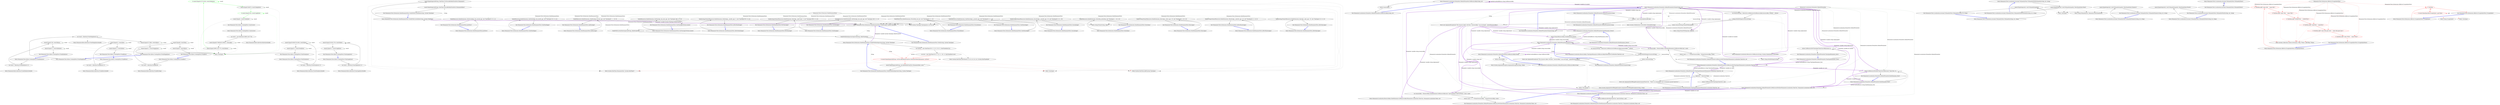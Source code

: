 digraph  {
m1_34 [cluster="Humanizer.Bytes.ByteSize.FromMegabytes(double)", file="DateHumanizeExtensions.cs", label="Entry Humanizer.Bytes.ByteSize.FromMegabytes(double)", span="108-108"];
m1_23 [cluster="Humanizer.Tests.Bytes.CreatingTests.FromKilobytes()", file="DateHumanizeExtensions.cs", label="Entry Humanizer.Tests.Bytes.CreatingTests.FromKilobytes()", span="39-39"];
m1_25 [cluster="Humanizer.Tests.Bytes.CreatingTests.FromKilobytes()", file="DateHumanizeExtensions.cs", label="Assert.Equal(1536, result.Bytes)", span="43-43"];
m1_26 [cluster="Humanizer.Tests.Bytes.CreatingTests.FromKilobytes()", file="DateHumanizeExtensions.cs", label="Assert.Equal(1.5, result.Kilobytes)", span="44-44"];
m1_24 [cluster="Humanizer.Tests.Bytes.CreatingTests.FromKilobytes()", file="DateHumanizeExtensions.cs", label="var result = ByteSize.FromKilobytes(1.5)", span="41-41"];
m1_27 [cluster="Humanizer.Tests.Bytes.CreatingTests.FromKilobytes()", file="DateHumanizeExtensions.cs", label="Exit Humanizer.Tests.Bytes.CreatingTests.FromKilobytes()", span="39-39"];
m1_22 [cluster="Humanizer.Bytes.ByteSize.FromBytes(double)", file="DateHumanizeExtensions.cs", label="Entry Humanizer.Bytes.ByteSize.FromBytes(double)", span="98-98"];
m1_46 [cluster="Humanizer.Bytes.ByteSize.FromTerabytes(double)", file="DateHumanizeExtensions.cs", label="Entry Humanizer.Bytes.ByteSize.FromTerabytes(double)", span="118-118"];
m1_16 [cluster="Humanizer.Bytes.ByteSize.FromBits(long)", file="DateHumanizeExtensions.cs", label="Entry Humanizer.Bytes.ByteSize.FromBits(long)", span="93-93"];
m1_40 [cluster="Humanizer.Bytes.ByteSize.FromGigabytes(double)", file="DateHumanizeExtensions.cs", label="Entry Humanizer.Bytes.ByteSize.FromGigabytes(double)", span="113-113"];
m1_17 [cluster="Humanizer.Tests.Bytes.CreatingTests.FromBytes()", file="DateHumanizeExtensions.cs", label="Entry Humanizer.Tests.Bytes.CreatingTests.FromBytes()", span="30-30"];
m1_19 [cluster="Humanizer.Tests.Bytes.CreatingTests.FromBytes()", file="DateHumanizeExtensions.cs", label="Assert.Equal(12, result.Bits)", span="34-34"];
m1_20 [cluster="Humanizer.Tests.Bytes.CreatingTests.FromBytes()", file="DateHumanizeExtensions.cs", label="Assert.Equal(1.5, result.Bytes)", span="35-35"];
m1_18 [cluster="Humanizer.Tests.Bytes.CreatingTests.FromBytes()", file="DateHumanizeExtensions.cs", label="var result = ByteSize.FromBytes(1.5)", span="32-32"];
m1_21 [cluster="Humanizer.Tests.Bytes.CreatingTests.FromBytes()", file="DateHumanizeExtensions.cs", label="Exit Humanizer.Tests.Bytes.CreatingTests.FromBytes()", span="30-30"];
m1_10 [cluster="Unk.Equal", file="DateHumanizeExtensions.cs", label="Entry Unk.Equal", span=""];
m1_11 [cluster="Humanizer.Tests.Bytes.CreatingTests.FromBits()", file="DateHumanizeExtensions.cs", label="Entry Humanizer.Tests.Bytes.CreatingTests.FromBits()", span="21-21"];
m1_13 [cluster="Humanizer.Tests.Bytes.CreatingTests.FromBits()", file="DateHumanizeExtensions.cs", label="Assert.Equal(8, result.Bits)", span="25-25"];
m1_14 [cluster="Humanizer.Tests.Bytes.CreatingTests.FromBits()", file="DateHumanizeExtensions.cs", label="Assert.Equal(1, result.Bytes)", span="26-26"];
m1_12 [cluster="Humanizer.Tests.Bytes.CreatingTests.FromBits()", file="DateHumanizeExtensions.cs", label="var result = ByteSize.FromBits(8)", span="23-23"];
m1_15 [cluster="Humanizer.Tests.Bytes.CreatingTests.FromBits()", file="DateHumanizeExtensions.cs", label="Exit Humanizer.Tests.Bytes.CreatingTests.FromBits()", span="21-21"];
m1_29 [cluster="Humanizer.Tests.Bytes.CreatingTests.FromMegabytes()", file="DateHumanizeExtensions.cs", label="Entry Humanizer.Tests.Bytes.CreatingTests.FromMegabytes()", span="48-48"];
m1_31 [cluster="Humanizer.Tests.Bytes.CreatingTests.FromMegabytes()", file="DateHumanizeExtensions.cs", label="Assert.Equal(1572864, result.Bytes)", span="52-52"];
m1_32 [cluster="Humanizer.Tests.Bytes.CreatingTests.FromMegabytes()", file="DateHumanizeExtensions.cs", label="Assert.Equal(1.5, result.Megabytes)", span="53-53"];
m1_30 [cluster="Humanizer.Tests.Bytes.CreatingTests.FromMegabytes()", file="DateHumanizeExtensions.cs", label="var result = ByteSize.FromMegabytes(1.5)", span="50-50"];
m1_33 [cluster="Humanizer.Tests.Bytes.CreatingTests.FromMegabytes()", file="DateHumanizeExtensions.cs", label="Exit Humanizer.Tests.Bytes.CreatingTests.FromMegabytes()", span="48-48"];
m1_28 [cluster="Humanizer.Bytes.ByteSize.FromKilobytes(double)", file="DateHumanizeExtensions.cs", label="Entry Humanizer.Bytes.ByteSize.FromKilobytes(double)", span="103-103"];
m1_41 [cluster="Humanizer.Tests.Bytes.CreatingTests.FromTerabytes()", file="DateHumanizeExtensions.cs", label="Entry Humanizer.Tests.Bytes.CreatingTests.FromTerabytes()", span="66-66"];
m1_43 [cluster="Humanizer.Tests.Bytes.CreatingTests.FromTerabytes()", file="DateHumanizeExtensions.cs", label="Assert.Equal(1649267441664, result.Bytes)", span="70-70"];
m1_44 [cluster="Humanizer.Tests.Bytes.CreatingTests.FromTerabytes()", file="DateHumanizeExtensions.cs", label="Assert.Equal(1.5, result.Terabytes)", span="71-71"];
m1_42 [cluster="Humanizer.Tests.Bytes.CreatingTests.FromTerabytes()", file="DateHumanizeExtensions.cs", label="var result = ByteSize.FromTerabytes(1.5)", span="68-68"];
m1_45 [cluster="Humanizer.Tests.Bytes.CreatingTests.FromTerabytes()", file="DateHumanizeExtensions.cs", label="Exit Humanizer.Tests.Bytes.CreatingTests.FromTerabytes()", span="66-66"];
m1_35 [cluster="Humanizer.Tests.Bytes.CreatingTests.FromGigabytes()", file="DateHumanizeExtensions.cs", label="Entry Humanizer.Tests.Bytes.CreatingTests.FromGigabytes()", span="57-57"];
m1_37 [cluster="Humanizer.Tests.Bytes.CreatingTests.FromGigabytes()", file="DateHumanizeExtensions.cs", label="Assert.Equal(1610612736, result.Bytes)", span="61-61"];
m1_38 [cluster="Humanizer.Tests.Bytes.CreatingTests.FromGigabytes()", file="DateHumanizeExtensions.cs", label="Assert.Equal(1.5, result.Gigabytes)", span="62-62"];
m1_36 [cluster="Humanizer.Tests.Bytes.CreatingTests.FromGigabytes()", file="DateHumanizeExtensions.cs", label="var result = ByteSize.FromGigabytes(1.5)", span="59-59"];
m1_39 [cluster="Humanizer.Tests.Bytes.CreatingTests.FromGigabytes()", file="DateHumanizeExtensions.cs", label="Exit Humanizer.Tests.Bytes.CreatingTests.FromGigabytes()", span="57-57"];
m1_0 [cluster="Humanizer.Tests.Bytes.CreatingTests.Constructor()", file="DateHumanizeExtensions.cs", label="Entry Humanizer.Tests.Bytes.CreatingTests.Constructor()", span="8-8"];
m1_4 [cluster="Humanizer.Tests.Bytes.CreatingTests.Constructor()", color=green, community=0, file="DateHumanizeExtensions.cs", label="9: Assert.Equal(1073741824, result.Kilobytes)", span="14-14"];
m1_3 [cluster="Humanizer.Tests.Bytes.CreatingTests.Constructor()", file="DateHumanizeExtensions.cs", label="Assert.Equal(1099511627776, result.Bytes)", span="13-13"];
m1_5 [cluster="Humanizer.Tests.Bytes.CreatingTests.Constructor()", file="DateHumanizeExtensions.cs", label="Assert.Equal(1048576, result.Megabytes)", span="15-15"];
m1_6 [cluster="Humanizer.Tests.Bytes.CreatingTests.Constructor()", color=green, community=0, file="DateHumanizeExtensions.cs", label="9: Assert.Equal(1024, result.Gigabytes)", span="16-16"];
m1_7 [cluster="Humanizer.Tests.Bytes.CreatingTests.Constructor()", file="DateHumanizeExtensions.cs", label="Assert.Equal(1, result.Terabytes)", span="17-17"];
m1_2 [cluster="Humanizer.Tests.Bytes.CreatingTests.Constructor()", file="DateHumanizeExtensions.cs", label="Assert.Equal(8.796093022208e12, result.Bits)", span="12-12"];
m1_1 [cluster="Humanizer.Tests.Bytes.CreatingTests.Constructor()", file="DateHumanizeExtensions.cs", label="var result = new ByteSize(1099511627776)", span="10-10"];
m1_8 [cluster="Humanizer.Tests.Bytes.CreatingTests.Constructor()", file="DateHumanizeExtensions.cs", label="Exit Humanizer.Tests.Bytes.CreatingTests.Constructor()", span="8-8"];
m1_9 [cluster="Humanizer.Bytes.ByteSize.ByteSize(double)", file="DateHumanizeExtensions.cs", label="Entry Humanizer.Bytes.ByteSize.ByteSize(double)", span="80-80"];
m2_5 [cluster="System.DateTime.Humanize(bool, System.DateTime?)", file="DateHumanizeTests.cs", label="Entry System.DateTime.Humanize(bool, System.DateTime?)", span="16-16"];
m2_25 [cluster="Humanizer.Tests.Extensions.DateHumanizeTests.SecondsAgo()", file="DateHumanizeTests.cs", label="Entry Humanizer.Tests.Extensions.DateHumanizeTests.SecondsAgo()", span="41-41"];
m2_26 [cluster="Humanizer.Tests.Extensions.DateHumanizeTests.SecondsAgo()", file="DateHumanizeTests.cs", label="Verify(string.Format(Resources.DateExtensions_SecondsAgo__seconds_ago, 10), new TimeSpan(0, 0, 0, -10))", span="43-43"];
m2_27 [cluster="Humanizer.Tests.Extensions.DateHumanizeTests.SecondsAgo()", file="DateHumanizeTests.cs", label="Exit Humanizer.Tests.Extensions.DateHumanizeTests.SecondsAgo()", span="41-41"];
m2_41 [cluster="Humanizer.Tests.Extensions.DateHumanizeTests.Yesterday()", file="DateHumanizeTests.cs", label="Entry Humanizer.Tests.Extensions.DateHumanizeTests.Yesterday()", span="71-71"];
m2_42 [cluster="Humanizer.Tests.Extensions.DateHumanizeTests.Yesterday()", file="DateHumanizeTests.cs", label="Verify(Resources.DateExtensions_Yesterday_yesterday, new TimeSpan(-1, -10, 0, 0))", span="73-73"];
m2_43 [cluster="Humanizer.Tests.Extensions.DateHumanizeTests.Yesterday()", file="DateHumanizeTests.cs", label="Exit Humanizer.Tests.Extensions.DateHumanizeTests.Yesterday()", span="71-71"];
m2_6 [cluster="Unk.Equal", file="DateHumanizeTests.cs", label="Entry Unk.Equal", span=""];
m2_38 [cluster="Humanizer.Tests.Extensions.DateHumanizeTests.HoursAgo()", file="DateHumanizeTests.cs", label="Entry Humanizer.Tests.Extensions.DateHumanizeTests.HoursAgo()", span="65-65"];
m2_39 [cluster="Humanizer.Tests.Extensions.DateHumanizeTests.HoursAgo()", file="DateHumanizeTests.cs", label="Verify(string.Format(Resources.DateExtensions_HoursAgo__hours_ago, 10), new TimeSpan(0, -10, 0, 0))", span="67-67"];
m2_40 [cluster="Humanizer.Tests.Extensions.DateHumanizeTests.HoursAgo()", file="DateHumanizeTests.cs", label="Exit Humanizer.Tests.Extensions.DateHumanizeTests.HoursAgo()", span="65-65"];
m2_21 [cluster="System.TimeSpan.TimeSpan(int, int, int, int)", file="DateHumanizeTests.cs", label="Entry System.TimeSpan.TimeSpan(int, int, int, int)", span="0-0"];
m2_28 [cluster="string.Format(string, object)", file="DateHumanizeTests.cs", label="Entry string.Format(string, object)", span="0-0"];
m2_22 [cluster="Humanizer.Tests.Extensions.DateHumanizeTests.JustNow()", file="DateHumanizeTests.cs", label="Entry Humanizer.Tests.Extensions.DateHumanizeTests.JustNow()", span="35-35"];
m2_23 [cluster="Humanizer.Tests.Extensions.DateHumanizeTests.JustNow()", file="DateHumanizeTests.cs", label="Verify(Resources.DateExtensions_OneSecondAgo_one_second_ago, new TimeSpan(0, 0, 0, -1))", span="37-37"];
m2_24 [cluster="Humanizer.Tests.Extensions.DateHumanizeTests.JustNow()", file="DateHumanizeTests.cs", label="Exit Humanizer.Tests.Extensions.DateHumanizeTests.JustNow()", span="35-35"];
m2_0 [cluster="Humanizer.Tests.Extensions.DateHumanizeTests.VerifyWithCurrentDate(string, System.TimeSpan)", file="DateHumanizeTests.cs", label="Entry Humanizer.Tests.Extensions.DateHumanizeTests.VerifyWithCurrentDate(string, System.TimeSpan)", span="7-7"];
m2_1 [cluster="Humanizer.Tests.Extensions.DateHumanizeTests.VerifyWithCurrentDate(string, System.TimeSpan)", file="DateHumanizeTests.cs", label="Assert.Equal(expectedString, DateTime.UtcNow.Add(deltaFromNow).Humanize())", span="9-9"];
m2_2 [cluster="Humanizer.Tests.Extensions.DateHumanizeTests.VerifyWithCurrentDate(string, System.TimeSpan)", file="DateHumanizeTests.cs", label="Assert.Equal(expectedString, DateTime.Now.Add(deltaFromNow).Humanize(false))", span="10-10"];
m2_3 [cluster="Humanizer.Tests.Extensions.DateHumanizeTests.VerifyWithCurrentDate(string, System.TimeSpan)", file="DateHumanizeTests.cs", label="Exit Humanizer.Tests.Extensions.DateHumanizeTests.VerifyWithCurrentDate(string, System.TimeSpan)", span="7-7"];
m2_47 [cluster="Humanizer.Tests.Extensions.DateHumanizeTests.OneMonthAgo()", file="DateHumanizeTests.cs", label="Entry Humanizer.Tests.Extensions.DateHumanizeTests.OneMonthAgo()", span="83-83"];
m2_48 [cluster="Humanizer.Tests.Extensions.DateHumanizeTests.OneMonthAgo()", file="DateHumanizeTests.cs", label="Verify(Resources.DateExtensions_OneMonthAgo_one_month_ago, new TimeSpan(-30, 0, 0, 0))", span="85-85"];
m2_49 [cluster="Humanizer.Tests.Extensions.DateHumanizeTests.OneMonthAgo()", file="DateHumanizeTests.cs", label="Exit Humanizer.Tests.Extensions.DateHumanizeTests.OneMonthAgo()", span="83-83"];
m2_7 [cluster="Humanizer.Tests.Extensions.DateHumanizeTests.VerifyWithDateInjection(string, System.TimeSpan)", file="DateHumanizeTests.cs", label="Entry Humanizer.Tests.Extensions.DateHumanizeTests.VerifyWithDateInjection(string, System.TimeSpan)", span="13-13"];
m2_8 [cluster="Humanizer.Tests.Extensions.DateHumanizeTests.VerifyWithDateInjection(string, System.TimeSpan)", file="DateHumanizeTests.cs", label="var utcNow = new DateTime(2013, 6, 20, 9, 58, 22, DateTimeKind.Utc)", span="15-15"];
m2_10 [cluster="Humanizer.Tests.Extensions.DateHumanizeTests.VerifyWithDateInjection(string, System.TimeSpan)", color=red, community=0, file="DateHumanizeTests.cs", label="8: Assert.Equal(expectedString, utcNow.Add(deltaFromNow).Humanize(dateToHumanize: utcNow))", span="18-18"];
m2_11 [cluster="Humanizer.Tests.Extensions.DateHumanizeTests.VerifyWithDateInjection(string, System.TimeSpan)", file="DateHumanizeTests.cs", label="Assert.Equal(expectedString, now.Add(deltaFromNow).Humanize(false, now))", span="19-19"];
m2_9 [cluster="Humanizer.Tests.Extensions.DateHumanizeTests.VerifyWithDateInjection(string, System.TimeSpan)", file="DateHumanizeTests.cs", label="var now = new DateTime(2013, 6, 20, 11, 58, 22, DateTimeKind.Local)", span="16-16"];
m2_12 [cluster="Humanizer.Tests.Extensions.DateHumanizeTests.VerifyWithDateInjection(string, System.TimeSpan)", file="DateHumanizeTests.cs", label="Exit Humanizer.Tests.Extensions.DateHumanizeTests.VerifyWithDateInjection(string, System.TimeSpan)", span="13-13"];
m2_13 [cluster="System.DateTime.DateTime(int, int, int, int, int, int, System.DateTimeKind)", file="DateHumanizeTests.cs", label="Entry System.DateTime.DateTime(int, int, int, int, int, int, System.DateTimeKind)", span="0-0"];
m2_32 [cluster="Humanizer.Tests.Extensions.DateHumanizeTests.AFewMinutesAgo()", file="DateHumanizeTests.cs", label="Entry Humanizer.Tests.Extensions.DateHumanizeTests.AFewMinutesAgo()", span="53-53"];
m2_33 [cluster="Humanizer.Tests.Extensions.DateHumanizeTests.AFewMinutesAgo()", file="DateHumanizeTests.cs", label="Verify(string.Format(Resources.DateExtensions_MinutesAgo__minutes_ago, 10), new TimeSpan(0, 0, -10, 0))", span="55-55"];
m2_34 [cluster="Humanizer.Tests.Extensions.DateHumanizeTests.AFewMinutesAgo()", file="DateHumanizeTests.cs", label="Exit Humanizer.Tests.Extensions.DateHumanizeTests.AFewMinutesAgo()", span="53-53"];
m2_44 [cluster="Humanizer.Tests.Extensions.DateHumanizeTests.AFewDaysAgo()", file="DateHumanizeTests.cs", label="Entry Humanizer.Tests.Extensions.DateHumanizeTests.AFewDaysAgo()", span="77-77"];
m2_45 [cluster="Humanizer.Tests.Extensions.DateHumanizeTests.AFewDaysAgo()", file="DateHumanizeTests.cs", label="Verify(string.Format(Resources.DateExtensions_DaysAgo__days_ago, 10), new TimeSpan(-10, 0, 0, 0))", span="79-79"];
m2_46 [cluster="Humanizer.Tests.Extensions.DateHumanizeTests.AFewDaysAgo()", file="DateHumanizeTests.cs", label="Exit Humanizer.Tests.Extensions.DateHumanizeTests.AFewDaysAgo()", span="77-77"];
m2_50 [cluster="Humanizer.Tests.Extensions.DateHumanizeTests.AFewMonthsAgo()", file="DateHumanizeTests.cs", label="Entry Humanizer.Tests.Extensions.DateHumanizeTests.AFewMonthsAgo()", span="89-89"];
m2_51 [cluster="Humanizer.Tests.Extensions.DateHumanizeTests.AFewMonthsAgo()", file="DateHumanizeTests.cs", label="Verify(string.Format(Resources.DateExtensions_MonthsAgo__months_ago, 2), new TimeSpan(-60, 0, 0, 0))", span="91-91"];
m2_52 [cluster="Humanizer.Tests.Extensions.DateHumanizeTests.AFewMonthsAgo()", file="DateHumanizeTests.cs", label="Exit Humanizer.Tests.Extensions.DateHumanizeTests.AFewMonthsAgo()", span="89-89"];
m2_4 [cluster="System.DateTime.Add(System.TimeSpan)", file="DateHumanizeTests.cs", label="Entry System.DateTime.Add(System.TimeSpan)", span="0-0"];
m2_35 [cluster="Humanizer.Tests.Extensions.DateHumanizeTests.AnHourAgo()", file="DateHumanizeTests.cs", label="Entry Humanizer.Tests.Extensions.DateHumanizeTests.AnHourAgo()", span="59-59"];
m2_36 [cluster="Humanizer.Tests.Extensions.DateHumanizeTests.AnHourAgo()", file="DateHumanizeTests.cs", label="Verify(Resources.DateExtensions_OneHourAgo_an_hour_ago, new TimeSpan(0, -1, -10, 0))", span="61-61"];
m2_37 [cluster="Humanizer.Tests.Extensions.DateHumanizeTests.AnHourAgo()", file="DateHumanizeTests.cs", label="Exit Humanizer.Tests.Extensions.DateHumanizeTests.AnHourAgo()", span="59-59"];
m2_59 [cluster="Humanizer.Tests.Extensions.DateHumanizeTests.FewYearsAgo()", file="DateHumanizeTests.cs", label="Entry Humanizer.Tests.Extensions.DateHumanizeTests.FewYearsAgo()", span="107-107"];
m2_60 [cluster="Humanizer.Tests.Extensions.DateHumanizeTests.FewYearsAgo()", file="DateHumanizeTests.cs", label="Verify(string.Format(Resources.DateExtensions_YearsAgo__years_ago, 2), new TimeSpan(-900, 0, 0, 0))", span="109-109"];
m2_61 [cluster="Humanizer.Tests.Extensions.DateHumanizeTests.FewYearsAgo()", file="DateHumanizeTests.cs", label="Exit Humanizer.Tests.Extensions.DateHumanizeTests.FewYearsAgo()", span="107-107"];
m2_53 [cluster="Humanizer.Tests.Extensions.DateHumanizeTests.OneYearAgoIsNotAccureate()", file="DateHumanizeTests.cs", label="Entry Humanizer.Tests.Extensions.DateHumanizeTests.OneYearAgoIsNotAccureate()", span="95-95"];
m2_54 [cluster="Humanizer.Tests.Extensions.DateHumanizeTests.OneYearAgoIsNotAccureate()", file="DateHumanizeTests.cs", label="Verify(Resources.DateExtensions_OneYearAgo_one_year_ago, new TimeSpan(-360, 0, 0, 0))", span="97-97"];
m2_55 [cluster="Humanizer.Tests.Extensions.DateHumanizeTests.OneYearAgoIsNotAccureate()", file="DateHumanizeTests.cs", label="Exit Humanizer.Tests.Extensions.DateHumanizeTests.OneYearAgoIsNotAccureate()", span="95-95"];
m2_56 [cluster="Humanizer.Tests.Extensions.DateHumanizeTests.OneYearAgo()", file="DateHumanizeTests.cs", label="Entry Humanizer.Tests.Extensions.DateHumanizeTests.OneYearAgo()", span="101-101"];
m2_57 [cluster="Humanizer.Tests.Extensions.DateHumanizeTests.OneYearAgo()", file="DateHumanizeTests.cs", label="Verify(Resources.DateExtensions_OneYearAgo_one_year_ago, new TimeSpan(-400, 0, 0, 0))", span="103-103"];
m2_58 [cluster="Humanizer.Tests.Extensions.DateHumanizeTests.OneYearAgo()", file="DateHumanizeTests.cs", label="Exit Humanizer.Tests.Extensions.DateHumanizeTests.OneYearAgo()", span="101-101"];
m2_14 [cluster="Humanizer.Tests.Extensions.DateHumanizeTests.Verify(string, System.TimeSpan)", file="DateHumanizeTests.cs", label="Entry Humanizer.Tests.Extensions.DateHumanizeTests.Verify(string, System.TimeSpan)", span="22-22"];
m2_15 [cluster="Humanizer.Tests.Extensions.DateHumanizeTests.Verify(string, System.TimeSpan)", file="DateHumanizeTests.cs", label="VerifyWithCurrentDate(expectedString, deltaFromNow)", span="24-24"];
m2_16 [cluster="Humanizer.Tests.Extensions.DateHumanizeTests.Verify(string, System.TimeSpan)", file="DateHumanizeTests.cs", label="VerifyWithDateInjection(expectedString, deltaFromNow)", span="25-25"];
m2_17 [cluster="Humanizer.Tests.Extensions.DateHumanizeTests.Verify(string, System.TimeSpan)", file="DateHumanizeTests.cs", label="Exit Humanizer.Tests.Extensions.DateHumanizeTests.Verify(string, System.TimeSpan)", span="22-22"];
m2_18 [cluster="Humanizer.Tests.Extensions.DateHumanizeTests.FutureDates()", file="DateHumanizeTests.cs", label="Entry Humanizer.Tests.Extensions.DateHumanizeTests.FutureDates()", span="29-29"];
m2_19 [cluster="Humanizer.Tests.Extensions.DateHumanizeTests.FutureDates()", file="DateHumanizeTests.cs", label="Verify(Resources.DateExtensions_FutureDate_not_yet, new TimeSpan(0, 0, 1, 0))", span="31-31"];
m2_20 [cluster="Humanizer.Tests.Extensions.DateHumanizeTests.FutureDates()", file="DateHumanizeTests.cs", label="Exit Humanizer.Tests.Extensions.DateHumanizeTests.FutureDates()", span="29-29"];
m2_29 [cluster="Humanizer.Tests.Extensions.DateHumanizeTests.OneMinuteAgo()", file="DateHumanizeTests.cs", label="Entry Humanizer.Tests.Extensions.DateHumanizeTests.OneMinuteAgo()", span="47-47"];
m2_30 [cluster="Humanizer.Tests.Extensions.DateHumanizeTests.OneMinuteAgo()", file="DateHumanizeTests.cs", label="Verify(Resources.DateExtensions_OneMinuteAgo_a_minute_ago, new TimeSpan(0, 0, -1, 0))", span="49-49"];
m2_31 [cluster="Humanizer.Tests.Extensions.DateHumanizeTests.OneMinuteAgo()", file="DateHumanizeTests.cs", label="Exit Humanizer.Tests.Extensions.DateHumanizeTests.OneMinuteAgo()", span="47-47"];
m2_62 [file="DateHumanizeTests.cs", label="Humanizer.Tests.Extensions.DateHumanizeTests", span=""];
m3_49 [cluster="Humanizer.Localisation.Formatters.DefaultFormatter.GetResourceKey(string, int)", file="InflectorExtensions.cs", label="Entry Humanizer.Localisation.Formatters.DefaultFormatter.GetResourceKey(string, int)", span="126-126"];
m3_51 [cluster="Humanizer.Localisation.Formatters.DefaultFormatter.GetResourceKey(string, int)", file="InflectorExtensions.cs", label="return resourceKey;", span="128-128"];
m3_52 [cluster="Humanizer.Localisation.Formatters.DefaultFormatter.GetResourceKey(string, int)", file="InflectorExtensions.cs", label="Exit Humanizer.Localisation.Formatters.DefaultFormatter.GetResourceKey(string, int)", span="126-126"];
m3_30 [cluster="Humanizer.Localisation.Formatters.DefaultFormatter.Format(string, int)", file="InflectorExtensions.cs", label="Entry Humanizer.Localisation.Formatters.DefaultFormatter.Format(string, int)", span="110-110"];
m3_44 [cluster="Humanizer.Localisation.Formatters.DefaultFormatter.Format(string, int)", file="InflectorExtensions.cs", label="var resourceString = Resources.GetResource(GetResourceKey(resourceKey, number), _culture)", span="112-112"];
m3_46 [cluster="Humanizer.Localisation.Formatters.DefaultFormatter.Format(string, int)", file="InflectorExtensions.cs", label="throw new ArgumentException($''The resource object with key '{resourceKey}' was not found'', nameof(resourceKey));", span="115-115"];
m3_47 [cluster="Humanizer.Localisation.Formatters.DefaultFormatter.Format(string, int)", file="InflectorExtensions.cs", label="return resourceString.FormatWith(number);", span="117-117"];
m3_45 [cluster="Humanizer.Localisation.Formatters.DefaultFormatter.Format(string, int)", file="InflectorExtensions.cs", label="string.IsNullOrEmpty(resourceString)", span="114-114"];
m3_48 [cluster="Humanizer.Localisation.Formatters.DefaultFormatter.Format(string, int)", file="InflectorExtensions.cs", label="Exit Humanizer.Localisation.Formatters.DefaultFormatter.Format(string, int)", span="110-110"];
m3_18 [cluster="Humanizer.Localisation.Formatters.DefaultFormatter.GetResourceForTimeSpan(Humanizer.Localisation.TimeUnit, int)", file="InflectorExtensions.cs", label="Entry Humanizer.Localisation.Formatters.DefaultFormatter.GetResourceForTimeSpan(Humanizer.Localisation.TimeUnit, int)", span="81-81"];
m3_31 [cluster="Humanizer.Localisation.Formatters.DefaultFormatter.GetResourceForTimeSpan(Humanizer.Localisation.TimeUnit, int)", file="InflectorExtensions.cs", label="var resourceKey = ResourceKeys.TimeSpanHumanize.GetResourceKey(unit, count)", span="83-83"];
m3_32 [cluster="Humanizer.Localisation.Formatters.DefaultFormatter.GetResourceForTimeSpan(Humanizer.Localisation.TimeUnit, int)", file="InflectorExtensions.cs", label="return count == 1 ? Format(resourceKey) : Format(resourceKey, count);", span="84-84"];
m3_33 [cluster="Humanizer.Localisation.Formatters.DefaultFormatter.GetResourceForTimeSpan(Humanizer.Localisation.TimeUnit, int)", file="InflectorExtensions.cs", label="Exit Humanizer.Localisation.Formatters.DefaultFormatter.GetResourceForTimeSpan(Humanizer.Localisation.TimeUnit, int)", span="81-81"];
m3_24 [cluster="System.ArgumentOutOfRangeException.ArgumentOutOfRangeException(string, string)", file="InflectorExtensions.cs", label="Entry System.ArgumentOutOfRangeException.ArgumentOutOfRangeException(string, string)", span="0-0"];
m3_25 [cluster="Unk.nameof", file="InflectorExtensions.cs", label="Entry Unk.nameof", span=""];
m3_40 [cluster="Humanizer.Localisation.Formatters.DefaultFormatter.GetResourceKey(string)", file="InflectorExtensions.cs", label="Entry Humanizer.Localisation.Formatters.DefaultFormatter.GetResourceKey(string)", span="136-136"];
m3_53 [cluster="Humanizer.Localisation.Formatters.DefaultFormatter.GetResourceKey(string)", file="InflectorExtensions.cs", label="return resourceKey;", span="138-138"];
m3_54 [cluster="Humanizer.Localisation.Formatters.DefaultFormatter.GetResourceKey(string)", file="InflectorExtensions.cs", label="Exit Humanizer.Localisation.Formatters.DefaultFormatter.GetResourceKey(string)", span="136-136"];
m3_15 [cluster="Humanizer.Localisation.Formatters.DefaultFormatter.TimeSpanHumanize_Zero()", file="InflectorExtensions.cs", label="Entry Humanizer.Localisation.Formatters.DefaultFormatter.TimeSpanHumanize_Zero()", span="55-55"];
m3_16 [cluster="Humanizer.Localisation.Formatters.DefaultFormatter.TimeSpanHumanize_Zero()", file="InflectorExtensions.cs", label="return GetResourceForTimeSpan(TimeUnit.Millisecond, 0);", span="57-57"];
m3_17 [cluster="Humanizer.Localisation.Formatters.DefaultFormatter.TimeSpanHumanize_Zero()", file="InflectorExtensions.cs", label="Exit Humanizer.Localisation.Formatters.DefaultFormatter.TimeSpanHumanize_Zero()", span="55-55"];
m3_3 [cluster="System.Globalization.CultureInfo.CultureInfo(string)", file="InflectorExtensions.cs", label="Entry System.Globalization.CultureInfo.CultureInfo(string)", span="0-0"];
m3_0 [cluster="Humanizer.Localisation.Formatters.DefaultFormatter.DefaultFormatter(string)", file="InflectorExtensions.cs", label="Entry Humanizer.Localisation.Formatters.DefaultFormatter.DefaultFormatter(string)", span="16-16"];
m3_1 [cluster="Humanizer.Localisation.Formatters.DefaultFormatter.DefaultFormatter(string)", file="InflectorExtensions.cs", label="_culture = new CultureInfo(localeCode)", span="18-18"];
m3_2 [cluster="Humanizer.Localisation.Formatters.DefaultFormatter.DefaultFormatter(string)", file="InflectorExtensions.cs", label="Exit Humanizer.Localisation.Formatters.DefaultFormatter.DefaultFormatter(string)", span="16-16"];
m3_7 [cluster="Humanizer.Localisation.Formatters.DefaultFormatter.GetResourceForDate(Humanizer.Localisation.TimeUnit, Humanizer.Localisation.Tense, int)", file="InflectorExtensions.cs", label="Entry Humanizer.Localisation.Formatters.DefaultFormatter.GetResourceForDate(Humanizer.Localisation.TimeUnit, Humanizer.Localisation.Tense, int)", span="75-75"];
m3_26 [cluster="Humanizer.Localisation.Formatters.DefaultFormatter.GetResourceForDate(Humanizer.Localisation.TimeUnit, Humanizer.Localisation.Tense, int)", file="InflectorExtensions.cs", label="var resourceKey = ResourceKeys.DateHumanize.GetResourceKey(unit, timeUnitTense: timeUnitTense, count: count)", span="77-77"];
m3_27 [cluster="Humanizer.Localisation.Formatters.DefaultFormatter.GetResourceForDate(Humanizer.Localisation.TimeUnit, Humanizer.Localisation.Tense, int)", file="InflectorExtensions.cs", label="return count == 1 ? Format(resourceKey) : Format(resourceKey, count);", span="78-78"];
m3_28 [cluster="Humanizer.Localisation.Formatters.DefaultFormatter.GetResourceForDate(Humanizer.Localisation.TimeUnit, Humanizer.Localisation.Tense, int)", file="InflectorExtensions.cs", label="Exit Humanizer.Localisation.Formatters.DefaultFormatter.GetResourceForDate(Humanizer.Localisation.TimeUnit, Humanizer.Localisation.Tense, int)", span="75-75"];
m3_29 [cluster="Humanizer.Localisation.ResourceKeys.DateHumanize.GetResourceKey(Humanizer.Localisation.TimeUnit, Humanizer.Localisation.Tense, int)", file="InflectorExtensions.cs", label="Entry Humanizer.Localisation.ResourceKeys.DateHumanize.GetResourceKey(Humanizer.Localisation.TimeUnit, Humanizer.Localisation.Tense, int)", span="35-35"];
m3_42 [cluster="string.IsNullOrEmpty(string)", file="InflectorExtensions.cs", label="Entry string.IsNullOrEmpty(string)", span="0-0"];
m3_19 [cluster="Humanizer.Localisation.Formatters.DefaultFormatter.TimeSpanHumanize(Humanizer.Localisation.TimeUnit, int)", file="InflectorExtensions.cs", label="Entry Humanizer.Localisation.Formatters.DefaultFormatter.TimeSpanHumanize(Humanizer.Localisation.TimeUnit, int)", span="67-67"];
m3_20 [cluster="Humanizer.Localisation.Formatters.DefaultFormatter.TimeSpanHumanize(Humanizer.Localisation.TimeUnit, int)", file="InflectorExtensions.cs", label="timeUnit > TimeUnit.Week", span="69-69"];
m3_21 [cluster="Humanizer.Localisation.Formatters.DefaultFormatter.TimeSpanHumanize(Humanizer.Localisation.TimeUnit, int)", file="InflectorExtensions.cs", label="throw new ArgumentOutOfRangeException(nameof(timeUnit), ''There's no meaningful way to humanize passed timeUnit.'');", span="70-70"];
m3_22 [cluster="Humanizer.Localisation.Formatters.DefaultFormatter.TimeSpanHumanize(Humanizer.Localisation.TimeUnit, int)", file="InflectorExtensions.cs", label="return GetResourceForTimeSpan(timeUnit, unit);", span="72-72"];
m3_23 [cluster="Humanizer.Localisation.Formatters.DefaultFormatter.TimeSpanHumanize(Humanizer.Localisation.TimeUnit, int)", file="InflectorExtensions.cs", label="Exit Humanizer.Localisation.Formatters.DefaultFormatter.TimeSpanHumanize(Humanizer.Localisation.TimeUnit, int)", span="67-67"];
m3_8 [cluster="Humanizer.Localisation.Formatters.DefaultFormatter.DateHumanize_Never()", file="InflectorExtensions.cs", label="Entry Humanizer.Localisation.Formatters.DefaultFormatter.DateHumanize_Never()", span="34-34"];
m3_9 [cluster="Humanizer.Localisation.Formatters.DefaultFormatter.DateHumanize_Never()", file="InflectorExtensions.cs", label="return Format(ResourceKeys.DateHumanize.Never);", span="36-36"];
m3_10 [cluster="Humanizer.Localisation.Formatters.DefaultFormatter.DateHumanize_Never()", file="InflectorExtensions.cs", label="Exit Humanizer.Localisation.Formatters.DefaultFormatter.DateHumanize_Never()", span="34-34"];
m3_11 [cluster="Humanizer.Localisation.Formatters.DefaultFormatter.Format(string)", file="InflectorExtensions.cs", label="Entry Humanizer.Localisation.Formatters.DefaultFormatter.Format(string)", span="93-93"];
m3_35 [cluster="Humanizer.Localisation.Formatters.DefaultFormatter.Format(string)", file="InflectorExtensions.cs", label="var resourceString = Resources.GetResource(GetResourceKey(resourceKey), _culture)", span="95-95"];
m3_37 [cluster="Humanizer.Localisation.Formatters.DefaultFormatter.Format(string)", file="InflectorExtensions.cs", label="throw new ArgumentException($''The resource object with key '{resourceKey}' was not found'', nameof(resourceKey));", span="98-98"];
m3_36 [cluster="Humanizer.Localisation.Formatters.DefaultFormatter.Format(string)", file="InflectorExtensions.cs", label="string.IsNullOrEmpty(resourceString)", span="97-97"];
m3_38 [cluster="Humanizer.Localisation.Formatters.DefaultFormatter.Format(string)", file="InflectorExtensions.cs", label="return resourceString;", span="100-100"];
m3_39 [cluster="Humanizer.Localisation.Formatters.DefaultFormatter.Format(string)", file="InflectorExtensions.cs", label="Exit Humanizer.Localisation.Formatters.DefaultFormatter.Format(string)", span="93-93"];
m3_50 [cluster="string.FormatWith(params object[])", file="InflectorExtensions.cs", label="Entry string.FormatWith(params object[])", span="15-15"];
m3_41 [cluster="Humanizer.Localisation.Resources.GetResource(string, System.Globalization.CultureInfo)", file="InflectorExtensions.cs", label="Entry Humanizer.Localisation.Resources.GetResource(string, System.Globalization.CultureInfo)", span="19-19"];
m3_4 [cluster="Humanizer.Localisation.Formatters.DefaultFormatter.DateHumanize_Now()", file="InflectorExtensions.cs", label="Entry Humanizer.Localisation.Formatters.DefaultFormatter.DateHumanize_Now()", span="25-25"];
m3_5 [cluster="Humanizer.Localisation.Formatters.DefaultFormatter.DateHumanize_Now()", file="InflectorExtensions.cs", label="return GetResourceForDate(TimeUnit.Millisecond, Tense.Past, 0);", span="27-27"];
m3_6 [cluster="Humanizer.Localisation.Formatters.DefaultFormatter.DateHumanize_Now()", file="InflectorExtensions.cs", label="Exit Humanizer.Localisation.Formatters.DefaultFormatter.DateHumanize_Now()", span="25-25"];
m3_12 [cluster="Humanizer.Localisation.Formatters.DefaultFormatter.DateHumanize(Humanizer.Localisation.TimeUnit, Humanizer.Localisation.Tense, int)", file="InflectorExtensions.cs", label="Entry Humanizer.Localisation.Formatters.DefaultFormatter.DateHumanize(Humanizer.Localisation.TimeUnit, Humanizer.Localisation.Tense, int)", span="46-46"];
m3_13 [cluster="Humanizer.Localisation.Formatters.DefaultFormatter.DateHumanize(Humanizer.Localisation.TimeUnit, Humanizer.Localisation.Tense, int)", file="InflectorExtensions.cs", label="return GetResourceForDate(timeUnit, timeUnitTense, unit);", span="48-48"];
m3_14 [cluster="Humanizer.Localisation.Formatters.DefaultFormatter.DateHumanize(Humanizer.Localisation.TimeUnit, Humanizer.Localisation.Tense, int)", file="InflectorExtensions.cs", label="Exit Humanizer.Localisation.Formatters.DefaultFormatter.DateHumanize(Humanizer.Localisation.TimeUnit, Humanizer.Localisation.Tense, int)", span="46-46"];
m3_43 [cluster="System.ArgumentException.ArgumentException(string, string)", file="InflectorExtensions.cs", label="Entry System.ArgumentException.ArgumentException(string, string)", span="0-0"];
m3_34 [cluster="Humanizer.Localisation.ResourceKeys.TimeSpanHumanize.GetResourceKey(Humanizer.Localisation.TimeUnit, int)", file="InflectorExtensions.cs", label="Entry Humanizer.Localisation.ResourceKeys.TimeSpanHumanize.GetResourceKey(Humanizer.Localisation.TimeUnit, int)", span="22-22"];
m3_55 [file="InflectorExtensions.cs", label="Humanizer.Localisation.Formatters.DefaultFormatter", span=""];
m4_7 [cluster="Humanizer.Tests.Localisation.invariant.ToQuantityTests.ToQuantityWithNoQuantity(string, int, string)", file="StringHumanizeExtensions.cs", label="Entry Humanizer.Tests.Localisation.invariant.ToQuantityTests.ToQuantityWithNoQuantity(string, int, string)", span="39-39"];
m4_8 [cluster="Humanizer.Tests.Localisation.invariant.ToQuantityTests.ToQuantityWithNoQuantity(string, int, string)", file="StringHumanizeExtensions.cs", label="Assert.Equal(expected, word.ToQuantity(quatity, ShowQuantityAs.None))", span="41-41"];
m4_9 [cluster="Humanizer.Tests.Localisation.invariant.ToQuantityTests.ToQuantityWithNoQuantity(string, int, string)", file="StringHumanizeExtensions.cs", label="Exit Humanizer.Tests.Localisation.invariant.ToQuantityTests.ToQuantityWithNoQuantity(string, int, string)", span="39-39"];
m4_5 [cluster="string.ToQuantity(int, Humanizer.ShowQuantityAs)", file="StringHumanizeExtensions.cs", label="Entry string.ToQuantity(int, Humanizer.ShowQuantityAs)", span="46-46"];
m4_2 [cluster="Humanizer.Tests.Localisation.invariant.ToQuantityTests.ToQuantity(string, int, string)", file="StringHumanizeExtensions.cs", label="Entry Humanizer.Tests.Localisation.invariant.ToQuantityTests.ToQuantity(string, int, string)", span="22-22"];
m4_3 [cluster="Humanizer.Tests.Localisation.invariant.ToQuantityTests.ToQuantity(string, int, string)", file="StringHumanizeExtensions.cs", label="Assert.Equal(expected, word.ToQuantity(quatity))", span="24-24"];
m4_4 [cluster="Humanizer.Tests.Localisation.invariant.ToQuantityTests.ToQuantity(string, int, string)", file="StringHumanizeExtensions.cs", label="Exit Humanizer.Tests.Localisation.invariant.ToQuantityTests.ToQuantity(string, int, string)", span="22-22"];
m4_6 [cluster="Unk.Equal", file="StringHumanizeExtensions.cs", label="Entry Unk.Equal", span=""];
m4_0 [cluster="Humanizer.Tests.Localisation.invariant.ToQuantityTests.ToQuantityTests()", file="StringHumanizeExtensions.cs", label="Entry Humanizer.Tests.Localisation.invariant.ToQuantityTests.ToQuantityTests()", span="8-8"];
m4_1 [cluster="Humanizer.Tests.Localisation.invariant.ToQuantityTests.ToQuantityTests()", file="StringHumanizeExtensions.cs", label="Exit Humanizer.Tests.Localisation.invariant.ToQuantityTests.ToQuantityTests()", span="8-8"];
m4_10 [cluster="Humanizer.Tests.Localisation.invariant.ToQuantityTests.ToQuantityNumeric(string, int, string)", file="StringHumanizeExtensions.cs", label="Entry Humanizer.Tests.Localisation.invariant.ToQuantityTests.ToQuantityNumeric(string, int, string)", span="56-56"];
m4_11 [cluster="Humanizer.Tests.Localisation.invariant.ToQuantityTests.ToQuantityNumeric(string, int, string)", file="StringHumanizeExtensions.cs", label="Assert.Equal(expected, word.ToQuantity(quatity, ShowQuantityAs.Numeric))", span="59-59"];
m4_12 [cluster="Humanizer.Tests.Localisation.invariant.ToQuantityTests.ToQuantityNumeric(string, int, string)", file="StringHumanizeExtensions.cs", label="Exit Humanizer.Tests.Localisation.invariant.ToQuantityTests.ToQuantityNumeric(string, int, string)", span="56-56"];
m4_13 [cluster="Humanizer.Tests.Localisation.invariant.ToQuantityTests.ToQuantityWords(string, int, string)", file="StringHumanizeExtensions.cs", label="Entry Humanizer.Tests.Localisation.invariant.ToQuantityTests.ToQuantityWords(string, int, string)", span="75-75"];
m4_14 [cluster="Humanizer.Tests.Localisation.invariant.ToQuantityTests.ToQuantityWords(string, int, string)", file="StringHumanizeExtensions.cs", label="Assert.Equal(expected, word.ToQuantity(quatity, ShowQuantityAs.Words))", span="77-77"];
m4_15 [cluster="Humanizer.Tests.Localisation.invariant.ToQuantityTests.ToQuantityWords(string, int, string)", file="StringHumanizeExtensions.cs", label="Exit Humanizer.Tests.Localisation.invariant.ToQuantityTests.ToQuantityWords(string, int, string)", span="75-75"];
m5_14 [cluster="System.Collections.Generic.Dictionary<TKey, TValue>.Add(TKey, TValue)", file="UncapitalizeTests.cs", label="Entry System.Collections.Generic.Dictionary<TKey, TValue>.Add(TKey, TValue)", span="0-0"];
m5_6 [cluster="Humanizer.Tests.Extensions.Inflector.UncapitalizeTests.UncapitalizeTests()", file="UncapitalizeTests.cs", label="Entry Humanizer.Tests.Extensions.Inflector.UncapitalizeTests.UncapitalizeTests()", span="15-15"];
m5_7 [cluster="Humanizer.Tests.Extensions.Inflector.UncapitalizeTests.UncapitalizeTests()", color=red, community=0, file="UncapitalizeTests.cs", label="0: TestData.Add(''some title'', ''some title'')", span="18-18"];
m5_8 [cluster="Humanizer.Tests.Extensions.Inflector.UncapitalizeTests.UncapitalizeTests()", color=red, community=0, file="UncapitalizeTests.cs", label="0: TestData.Add(''some Title'', ''some Title'')", span="19-19"];
m5_9 [cluster="Humanizer.Tests.Extensions.Inflector.UncapitalizeTests.UncapitalizeTests()", color=red, community=0, file="UncapitalizeTests.cs", label="0: TestData.Add(''SOMETITLE'', ''sOMETITLE'')", span="20-20"];
m5_10 [cluster="Humanizer.Tests.Extensions.Inflector.UncapitalizeTests.UncapitalizeTests()", color=red, community=0, file="UncapitalizeTests.cs", label="9: TestData.Add(''someTitle'', ''someTitle'')", span="21-21"];
m5_11 [cluster="Humanizer.Tests.Extensions.Inflector.UncapitalizeTests.UncapitalizeTests()", color=red, community=0, file="UncapitalizeTests.cs", label="9: TestData.Add(''some title goes here'', ''some title goes here'')", span="22-22"];
m5_12 [cluster="Humanizer.Tests.Extensions.Inflector.UncapitalizeTests.UncapitalizeTests()", color=red, community=0, file="UncapitalizeTests.cs", label="9: TestData.Add(''some TITLE'', ''some TITLE'')", span="23-23"];
m5_13 [cluster="Humanizer.Tests.Extensions.Inflector.UncapitalizeTests.UncapitalizeTests()", file="UncapitalizeTests.cs", label="Exit Humanizer.Tests.Extensions.Inflector.UncapitalizeTests.UncapitalizeTests()", span="15-15"];
m5_4 [cluster="string.Uncapitalize()", file="UncapitalizeTests.cs", label="Entry string.Uncapitalize()", span="185-185"];
m5_5 [cluster="Unk.Equal", file="UncapitalizeTests.cs", label="Entry Unk.Equal", span=""];
m5_0 [cluster="Humanizer.Tests.Extensions.Inflector.UncapitalizeTests.Uncapitalize()", file="UncapitalizeTests.cs", label="Entry Humanizer.Tests.Extensions.Inflector.UncapitalizeTests.Uncapitalize()", span="7-7"];
m5_1 [cluster="Humanizer.Tests.Extensions.Inflector.UncapitalizeTests.Uncapitalize()", color=red, community=0, file="UncapitalizeTests.cs", label="0: TestData", span="9-9"];
m5_2 [cluster="Humanizer.Tests.Extensions.Inflector.UncapitalizeTests.Uncapitalize()", color=red, community=0, file="UncapitalizeTests.cs", label="0: Assert.Equal(pair.Key.Uncapitalize(), pair.Value)", span="11-11"];
m5_3 [cluster="Humanizer.Tests.Extensions.Inflector.UncapitalizeTests.Uncapitalize()", file="UncapitalizeTests.cs", label="Exit Humanizer.Tests.Extensions.Inflector.UncapitalizeTests.Uncapitalize()", span="7-7"];
m5_15 [file="UncapitalizeTests.cs", label="Humanizer.Tests.Extensions.Inflector.UncapitalizeTests", span=""];
m1_23 -> m1_24  [key=0, style=solid];
m1_25 -> m1_10  [key=2, style=dotted];
m1_25 -> m1_25  [color=darkseagreen4, key=1, label=result, style=dashed];
m1_25 -> m1_26  [key=0, style=solid];
m1_26 -> m1_10  [key=2, style=dotted];
m1_26 -> m1_26  [color=darkseagreen4, key=1, label=result, style=dashed];
m1_26 -> m1_27  [key=0, style=solid];
m1_24 -> m1_25  [key=0, style=solid];
m1_24 -> m1_28  [key=2, style=dotted];
m1_27 -> m1_23  [color=blue, key=0, style=bold];
m1_17 -> m1_18  [key=0, style=solid];
m1_19 -> m1_10  [key=2, style=dotted];
m1_19 -> m1_19  [color=darkseagreen4, key=1, label=result, style=dashed];
m1_19 -> m1_20  [key=0, style=solid];
m1_20 -> m1_10  [key=2, style=dotted];
m1_20 -> m1_20  [color=darkseagreen4, key=1, label=result, style=dashed];
m1_20 -> m1_21  [key=0, style=solid];
m1_18 -> m1_19  [key=0, style=solid];
m1_18 -> m1_22  [key=2, style=dotted];
m1_21 -> m1_17  [color=blue, key=0, style=bold];
m1_11 -> m1_12  [key=0, style=solid];
m1_13 -> m1_10  [key=2, style=dotted];
m1_13 -> m1_13  [color=darkseagreen4, key=1, label=result, style=dashed];
m1_13 -> m1_14  [key=0, style=solid];
m1_14 -> m1_10  [key=2, style=dotted];
m1_14 -> m1_14  [color=darkseagreen4, key=1, label=result, style=dashed];
m1_14 -> m1_15  [key=0, style=solid];
m1_12 -> m1_13  [key=0, style=solid];
m1_12 -> m1_16  [key=2, style=dotted];
m1_15 -> m1_11  [color=blue, key=0, style=bold];
m1_29 -> m1_30  [key=0, style=solid];
m1_31 -> m1_10  [key=2, style=dotted];
m1_31 -> m1_31  [color=darkseagreen4, key=1, label=result, style=dashed];
m1_31 -> m1_32  [key=0, style=solid];
m1_32 -> m1_10  [key=2, style=dotted];
m1_32 -> m1_32  [color=darkseagreen4, key=1, label=result, style=dashed];
m1_32 -> m1_33  [key=0, style=solid];
m1_30 -> m1_31  [key=0, style=solid];
m1_30 -> m1_34  [key=2, style=dotted];
m1_33 -> m1_29  [color=blue, key=0, style=bold];
m1_41 -> m1_42  [key=0, style=solid];
m1_43 -> m1_10  [key=2, style=dotted];
m1_43 -> m1_43  [color=darkseagreen4, key=1, label=result, style=dashed];
m1_43 -> m1_44  [key=0, style=solid];
m1_44 -> m1_10  [key=2, style=dotted];
m1_44 -> m1_44  [color=darkseagreen4, key=1, label=result, style=dashed];
m1_44 -> m1_45  [key=0, style=solid];
m1_42 -> m1_43  [key=0, style=solid];
m1_42 -> m1_46  [key=2, style=dotted];
m1_45 -> m1_41  [color=blue, key=0, style=bold];
m1_35 -> m1_36  [key=0, style=solid];
m1_37 -> m1_10  [key=2, style=dotted];
m1_37 -> m1_37  [color=darkseagreen4, key=1, label=result, style=dashed];
m1_37 -> m1_38  [key=0, style=solid];
m1_38 -> m1_10  [key=2, style=dotted];
m1_38 -> m1_38  [color=darkseagreen4, key=1, label=result, style=dashed];
m1_38 -> m1_39  [key=0, style=solid];
m1_36 -> m1_37  [key=0, style=solid];
m1_36 -> m1_40  [key=2, style=dotted];
m1_39 -> m1_35  [color=blue, key=0, style=bold];
m1_0 -> m1_1  [key=0, style=solid];
m1_4 -> m1_4  [color=green, key=1, label=result, style=dashed];
m1_4 -> m1_5  [color=green, key=0, style=solid];
m1_4 -> m1_10  [color=green, key=2, style=dotted];
m1_3 -> m1_4  [color=green, key=0, style=solid];
m1_3 -> m1_3  [color=darkseagreen4, key=1, label=result, style=dashed];
m1_3 -> m1_10  [key=2, style=dotted];
m1_5 -> m1_6  [color=green, key=0, style=solid];
m1_5 -> m1_5  [color=darkseagreen4, key=1, label=result, style=dashed];
m1_5 -> m1_10  [key=2, style=dotted];
m1_6 -> m1_6  [color=green, key=1, label=result, style=dashed];
m1_6 -> m1_7  [color=green, key=0, style=solid];
m1_6 -> m1_10  [color=green, key=2, style=dotted];
m1_7 -> m1_10  [key=2, style=dotted];
m1_7 -> m1_7  [color=darkseagreen4, key=1, label=result, style=dashed];
m1_7 -> m1_8  [key=0, style=solid];
m1_2 -> m1_3  [key=0, style=solid];
m1_2 -> m1_10  [key=2, style=dotted];
m1_2 -> m1_2  [color=darkseagreen4, key=1, label=result, style=dashed];
m1_1 -> m1_2  [key=0, style=solid];
m1_1 -> m1_9  [key=2, style=dotted];
m1_8 -> m1_0  [color=blue, key=0, style=bold];
m2_25 -> m2_26  [key=0, style=solid];
m2_26 -> m2_27  [key=0, style=solid];
m2_26 -> m2_28  [key=2, style=dotted];
m2_26 -> m2_21  [key=2, style=dotted];
m2_26 -> m2_14  [key=2, style=dotted];
m2_27 -> m2_25  [color=blue, key=0, style=bold];
m2_41 -> m2_42  [key=0, style=solid];
m2_42 -> m2_43  [key=0, style=solid];
m2_42 -> m2_21  [key=2, style=dotted];
m2_42 -> m2_14  [key=2, style=dotted];
m2_43 -> m2_41  [color=blue, key=0, style=bold];
m2_38 -> m2_39  [key=0, style=solid];
m2_39 -> m2_40  [key=0, style=solid];
m2_39 -> m2_28  [key=2, style=dotted];
m2_39 -> m2_21  [key=2, style=dotted];
m2_39 -> m2_14  [key=2, style=dotted];
m2_40 -> m2_38  [color=blue, key=0, style=bold];
m2_22 -> m2_23  [key=0, style=solid];
m2_23 -> m2_24  [key=0, style=solid];
m2_23 -> m2_21  [key=2, style=dotted];
m2_23 -> m2_14  [key=2, style=dotted];
m2_24 -> m2_22  [color=blue, key=0, style=bold];
m2_0 -> m2_1  [key=0, style=solid];
m2_0 -> m2_2  [color=darkseagreen4, key=1, label=string, style=dashed];
m2_0 -> m2_14  [color=darkorchid, key=3, label="Parameter variable System.TimeSpan deltaFromNow", style=bold];
m2_1 -> m2_2  [key=0, style=solid];
m2_1 -> m2_4  [key=2, style=dotted];
m2_1 -> m2_5  [key=2, style=dotted];
m2_1 -> m2_6  [key=2, style=dotted];
m2_2 -> m2_3  [key=0, style=solid];
m2_2 -> m2_4  [key=2, style=dotted];
m2_2 -> m2_5  [key=2, style=dotted];
m2_2 -> m2_6  [key=2, style=dotted];
m2_3 -> m2_0  [color=blue, key=0, style=bold];
m2_47 -> m2_48  [key=0, style=solid];
m2_48 -> m2_49  [key=0, style=solid];
m2_48 -> m2_21  [key=2, style=dotted];
m2_48 -> m2_14  [key=2, style=dotted];
m2_49 -> m2_47  [color=blue, key=0, style=bold];
m2_7 -> m2_8  [key=0, style=solid];
m2_7 -> m2_10  [color=red, key=1, label=string, style=dashed];
m2_7 -> m2_11  [color=darkseagreen4, key=1, label=string, style=dashed];
m2_7 -> m2_14  [color=darkorchid, key=3, label="Parameter variable System.TimeSpan deltaFromNow", style=bold];
m2_8 -> m2_9  [key=0, style=solid];
m2_8 -> m2_13  [key=2, style=dotted];
m2_8 -> m2_10  [color=red, key=1, label=utcNow, style=dashed];
m2_10 -> m2_11  [color=red, key=0, style=solid];
m2_10 -> m2_4  [color=red, key=2, style=dotted];
m2_10 -> m2_5  [color=red, key=2, style=dotted];
m2_10 -> m2_6  [color=red, key=2, style=dotted];
m2_11 -> m2_12  [key=0, style=solid];
m2_11 -> m2_4  [key=2, style=dotted];
m2_11 -> m2_5  [key=2, style=dotted];
m2_11 -> m2_6  [key=2, style=dotted];
m2_9 -> m2_10  [color=red, key=0, style=solid];
m2_9 -> m2_13  [key=2, style=dotted];
m2_9 -> m2_11  [color=darkseagreen4, key=1, label=now, style=dashed];
m2_12 -> m2_7  [color=blue, key=0, style=bold];
m2_32 -> m2_33  [key=0, style=solid];
m2_33 -> m2_34  [key=0, style=solid];
m2_33 -> m2_28  [key=2, style=dotted];
m2_33 -> m2_21  [key=2, style=dotted];
m2_33 -> m2_14  [key=2, style=dotted];
m2_34 -> m2_32  [color=blue, key=0, style=bold];
m2_44 -> m2_45  [key=0, style=solid];
m2_45 -> m2_46  [key=0, style=solid];
m2_45 -> m2_28  [key=2, style=dotted];
m2_45 -> m2_21  [key=2, style=dotted];
m2_45 -> m2_14  [key=2, style=dotted];
m2_46 -> m2_44  [color=blue, key=0, style=bold];
m2_50 -> m2_51  [key=0, style=solid];
m2_51 -> m2_52  [key=0, style=solid];
m2_51 -> m2_28  [key=2, style=dotted];
m2_51 -> m2_21  [key=2, style=dotted];
m2_51 -> m2_14  [key=2, style=dotted];
m2_52 -> m2_50  [color=blue, key=0, style=bold];
m2_35 -> m2_36  [key=0, style=solid];
m2_36 -> m2_37  [key=0, style=solid];
m2_36 -> m2_21  [key=2, style=dotted];
m2_36 -> m2_14  [key=2, style=dotted];
m2_37 -> m2_35  [color=blue, key=0, style=bold];
m2_59 -> m2_60  [key=0, style=solid];
m2_60 -> m2_61  [key=0, style=solid];
m2_60 -> m2_28  [key=2, style=dotted];
m2_60 -> m2_21  [key=2, style=dotted];
m2_60 -> m2_14  [key=2, style=dotted];
m2_61 -> m2_59  [color=blue, key=0, style=bold];
m2_53 -> m2_54  [key=0, style=solid];
m2_54 -> m2_55  [key=0, style=solid];
m2_54 -> m2_21  [key=2, style=dotted];
m2_54 -> m2_14  [key=2, style=dotted];
m2_55 -> m2_53  [color=blue, key=0, style=bold];
m2_56 -> m2_57  [key=0, style=solid];
m2_57 -> m2_58  [key=0, style=solid];
m2_57 -> m2_21  [key=2, style=dotted];
m2_57 -> m2_14  [key=2, style=dotted];
m2_58 -> m2_56  [color=blue, key=0, style=bold];
m2_14 -> m2_15  [key=0, style=solid];
m2_14 -> m2_16  [color=darkseagreen4, key=1, label=string, style=dashed];
m2_15 -> m2_16  [key=0, style=solid];
m2_15 -> m2_0  [key=2, style=dotted];
m2_16 -> m2_17  [key=0, style=solid];
m2_16 -> m2_7  [key=2, style=dotted];
m2_17 -> m2_14  [color=blue, key=0, style=bold];
m2_18 -> m2_19  [key=0, style=solid];
m2_19 -> m2_20  [key=0, style=solid];
m2_19 -> m2_21  [key=2, style=dotted];
m2_19 -> m2_14  [key=2, style=dotted];
m2_20 -> m2_18  [color=blue, key=0, style=bold];
m2_29 -> m2_30  [key=0, style=solid];
m2_30 -> m2_31  [key=0, style=solid];
m2_30 -> m2_21  [key=2, style=dotted];
m2_30 -> m2_14  [key=2, style=dotted];
m2_31 -> m2_29  [color=blue, key=0, style=bold];
m2_62 -> m2_15  [color=darkseagreen4, key=1, label="Humanizer.Tests.Extensions.DateHumanizeTests", style=dashed];
m2_62 -> m2_16  [color=darkseagreen4, key=1, label="Humanizer.Tests.Extensions.DateHumanizeTests", style=dashed];
m2_62 -> m2_19  [color=darkseagreen4, key=1, label="Humanizer.Tests.Extensions.DateHumanizeTests", style=dashed];
m2_62 -> m2_23  [color=darkseagreen4, key=1, label="Humanizer.Tests.Extensions.DateHumanizeTests", style=dashed];
m2_62 -> m2_26  [color=darkseagreen4, key=1, label="Humanizer.Tests.Extensions.DateHumanizeTests", style=dashed];
m2_62 -> m2_30  [color=darkseagreen4, key=1, label="Humanizer.Tests.Extensions.DateHumanizeTests", style=dashed];
m2_62 -> m2_33  [color=darkseagreen4, key=1, label="Humanizer.Tests.Extensions.DateHumanizeTests", style=dashed];
m2_62 -> m2_36  [color=darkseagreen4, key=1, label="Humanizer.Tests.Extensions.DateHumanizeTests", style=dashed];
m2_62 -> m2_39  [color=darkseagreen4, key=1, label="Humanizer.Tests.Extensions.DateHumanizeTests", style=dashed];
m2_62 -> m2_42  [color=darkseagreen4, key=1, label="Humanizer.Tests.Extensions.DateHumanizeTests", style=dashed];
m2_62 -> m2_45  [color=darkseagreen4, key=1, label="Humanizer.Tests.Extensions.DateHumanizeTests", style=dashed];
m2_62 -> m2_48  [color=darkseagreen4, key=1, label="Humanizer.Tests.Extensions.DateHumanizeTests", style=dashed];
m2_62 -> m2_51  [color=darkseagreen4, key=1, label="Humanizer.Tests.Extensions.DateHumanizeTests", style=dashed];
m2_62 -> m2_54  [color=darkseagreen4, key=1, label="Humanizer.Tests.Extensions.DateHumanizeTests", style=dashed];
m2_62 -> m2_57  [color=darkseagreen4, key=1, label="Humanizer.Tests.Extensions.DateHumanizeTests", style=dashed];
m2_62 -> m2_60  [color=darkseagreen4, key=1, label="Humanizer.Tests.Extensions.DateHumanizeTests", style=dashed];
m3_49 -> m3_51  [key=0, style=solid];
m3_49 -> m3_30  [color=darkorchid, key=3, label="Parameter variable int number", style=bold];
m3_49 -> m3_49  [color=darkorchid, key=3, label="method methodReturn string GetResourceKey", style=bold];
m3_51 -> m3_52  [key=0, style=solid];
m3_52 -> m3_49  [color=blue, key=0, style=bold];
m3_30 -> m3_44  [key=0, style=solid];
m3_30 -> m3_46  [color=darkseagreen4, key=1, label=string, style=dashed];
m3_30 -> m3_47  [color=darkseagreen4, key=1, label=int, style=dashed];
m3_30 -> m3_26  [color=darkorchid, key=3, label="Parameter variable string resourceKey", style=bold];
m3_30 -> m3_31  [color=darkorchid, key=3, label="Parameter variable string resourceKey", style=bold];
m3_30 -> m3_7  [color=darkorchid, key=3, label="Parameter variable int number", style=bold];
m3_30 -> m3_18  [color=darkorchid, key=3, label="Parameter variable int number", style=bold];
m3_30 -> m3_50  [color=darkorchid, key=3, label="Parameter variable string replacement", style=bold];
m3_30 -> m3_0  [color=darkorchid, key=3, label="Parameter variable string rule", style=bold];
m3_30 -> m3_1  [color=darkorchid, key=3, label="Parameter variable string replacement", style=bold];
m3_30 -> m3_41  [color=darkorchid, key=3, label="Parameter variable string replacement", style=bold];
m3_30 -> m3_34  [color=darkorchid, key=3, label="Parameter variable string replacement", style=bold];
m3_30 -> m3_4  [color=darkorchid, key=3, label="Parameter variable string replacement", style=bold];
m3_30 -> m3_5  [color=darkorchid, key=3, label="Parameter variable string replacement", style=bold];
m3_44 -> m3_45  [key=0, style=solid];
m3_44 -> m3_49  [key=2, style=dotted];
m3_44 -> m3_41  [key=2, style=dotted];
m3_44 -> m3_47  [color=darkseagreen4, key=1, label=resourceString, style=dashed];
m3_46 -> m3_48  [key=0, style=solid];
m3_46 -> m3_43  [key=2, style=dotted];
m3_46 -> m3_25  [key=2, style=dotted];
m3_46 -> m3_8  [color=darkorchid, key=3, label="Parameter variable string replacement", style=bold];
m3_46 -> m3_29  [color=darkorchid, key=3, label="Parameter variable string replacement", style=bold];
m3_46 -> m3_9  [color=darkorchid, key=3, label="Parameter variable string replacement", style=bold];
m3_46 -> m3_12  [color=darkorchid, key=3, label="Parameter variable string rule", style=bold];
m3_46 -> m3_13  [color=darkorchid, key=3, label="Parameter variable string replacement", style=bold];
m3_47 -> m3_48  [key=0, style=solid];
m3_47 -> m3_50  [key=2, style=dotted];
m3_45 -> m3_46  [key=0, style=solid];
m3_45 -> m3_47  [key=0, style=solid];
m3_45 -> m3_42  [key=2, style=dotted];
m3_48 -> m3_30  [color=blue, key=0, style=bold];
m3_18 -> m3_31  [key=0, style=solid];
m3_18 -> m3_32  [color=darkseagreen4, key=1, label=int, style=dashed];
m3_18 -> m3_5  [color=darkorchid, key=3, label="Parameter variable int count", style=bold];
m3_18 -> m3_19  [color=darkorchid, key=3, label="Parameter variable int count", style=bold];
m3_31 -> m3_32  [key=0, style=solid];
m3_31 -> m3_34  [key=2, style=dotted];
m3_32 -> m3_33  [key=0, style=solid];
m3_32 -> m3_11  [key=2, style=dotted];
m3_32 -> m3_30  [key=2, style=dotted];
m3_33 -> m3_18  [color=blue, key=0, style=bold];
m3_40 -> m3_53  [key=0, style=solid];
m3_40 -> m3_11  [color=darkorchid, key=3, label="Parameter variable string resourceKey", style=bold];
m3_40 -> m3_40  [color=darkorchid, key=3, label="method methodReturn string GetResourceKey", style=bold];
m3_53 -> m3_54  [key=0, style=solid];
m3_54 -> m3_40  [color=blue, key=0, style=bold];
m3_15 -> m3_16  [key=0, style=solid];
m3_15 -> m3_18  [color=darkorchid, key=3, label="method methodReturn string TimeSpanHumanize_Zero", style=bold];
m3_16 -> m3_17  [key=0, style=solid];
m3_16 -> m3_18  [key=2, style=dotted];
m3_17 -> m3_15  [color=blue, key=0, style=bold];
m3_0 -> m3_1  [key=0, style=solid];
m3_1 -> m3_2  [key=0, style=solid];
m3_1 -> m3_3  [key=2, style=dotted];
m3_2 -> m3_0  [color=blue, key=0, style=bold];
m3_7 -> m3_26  [key=0, style=solid];
m3_7 -> m3_27  [color=darkseagreen4, key=1, label=int, style=dashed];
m3_7 -> m3_5  [color=darkorchid, key=3, label="Parameter variable int count", style=bold];
m3_7 -> m3_12  [color=darkorchid, key=3, label="Parameter variable int count", style=bold];
m3_26 -> m3_27  [key=0, style=solid];
m3_26 -> m3_29  [key=2, style=dotted];
m3_27 -> m3_28  [key=0, style=solid];
m3_27 -> m3_11  [key=2, style=dotted];
m3_27 -> m3_30  [key=2, style=dotted];
m3_28 -> m3_7  [color=blue, key=0, style=bold];
m3_19 -> m3_20  [key=0, style=solid];
m3_19 -> m3_21  [color=darkseagreen4, key=1, label="Humanizer.Localisation.TimeUnit", style=dashed];
m3_19 -> m3_22  [color=darkseagreen4, key=1, label="Humanizer.Localisation.TimeUnit", style=dashed];
m3_19 -> m3_18  [color=darkorchid, key=3, label="method methodReturn string TimeSpanHumanize", style=bold];
m3_20 -> m3_21  [key=0, style=solid];
m3_20 -> m3_22  [key=0, style=solid];
m3_21 -> m3_23  [key=0, style=solid];
m3_21 -> m3_24  [key=2, style=dotted];
m3_21 -> m3_25  [key=2, style=dotted];
m3_22 -> m3_23  [key=0, style=solid];
m3_22 -> m3_18  [key=2, style=dotted];
m3_23 -> m3_19  [color=blue, key=0, style=bold];
m3_8 -> m3_9  [key=0, style=solid];
m3_8 -> m3_11  [color=darkorchid, key=3, label="method methodReturn string DateHumanize_Never", style=bold];
m3_9 -> m3_10  [key=0, style=solid];
m3_9 -> m3_11  [key=2, style=dotted];
m3_10 -> m3_8  [color=blue, key=0, style=bold];
m3_11 -> m3_35  [key=0, style=solid];
m3_11 -> m3_37  [color=darkseagreen4, key=1, label=string, style=dashed];
m3_11 -> m3_9  [color=darkorchid, key=3, label="Parameter variable string resourceKey", style=bold];
m3_11 -> m3_26  [color=darkorchid, key=3, label="Parameter variable string resourceKey", style=bold];
m3_11 -> m3_31  [color=darkorchid, key=3, label="Parameter variable string resourceKey", style=bold];
m3_35 -> m3_36  [key=0, style=solid];
m3_35 -> m3_40  [key=2, style=dotted];
m3_35 -> m3_41  [key=2, style=dotted];
m3_35 -> m3_38  [color=darkseagreen4, key=1, label=resourceString, style=dashed];
m3_37 -> m3_39  [key=0, style=solid];
m3_37 -> m3_43  [key=2, style=dotted];
m3_37 -> m3_25  [key=2, style=dotted];
m3_36 -> m3_37  [key=0, style=solid];
m3_36 -> m3_38  [key=0, style=solid];
m3_36 -> m3_42  [key=2, style=dotted];
m3_38 -> m3_39  [key=0, style=solid];
m3_39 -> m3_11  [color=blue, key=0, style=bold];
m3_4 -> m3_5  [key=0, style=solid];
m3_4 -> m3_7  [color=darkorchid, key=3, label="method methodReturn string DateHumanize_Now", style=bold];
m3_5 -> m3_6  [key=0, style=solid];
m3_5 -> m3_7  [key=2, style=dotted];
m3_6 -> m3_4  [color=blue, key=0, style=bold];
m3_12 -> m3_13  [key=0, style=solid];
m3_12 -> m3_7  [color=darkorchid, key=3, label="method methodReturn string DateHumanize", style=bold];
m3_13 -> m3_14  [key=0, style=solid];
m3_13 -> m3_7  [key=2, style=dotted];
m3_14 -> m3_12  [color=blue, key=0, style=bold];
m3_55 -> m3_1  [color=darkseagreen4, key=1, label="Humanizer.Localisation.Formatters.DefaultFormatter", style=dashed];
m3_55 -> m3_5  [color=darkseagreen4, key=1, label="Humanizer.Localisation.Formatters.DefaultFormatter", style=dashed];
m3_55 -> m3_9  [color=darkseagreen4, key=1, label="Humanizer.Localisation.Formatters.DefaultFormatter", style=dashed];
m3_55 -> m3_13  [color=darkseagreen4, key=1, label="Humanizer.Localisation.Formatters.DefaultFormatter", style=dashed];
m3_55 -> m3_16  [color=darkseagreen4, key=1, label="Humanizer.Localisation.Formatters.DefaultFormatter", style=dashed];
m3_55 -> m3_22  [color=darkseagreen4, key=1, label="Humanizer.Localisation.Formatters.DefaultFormatter", style=dashed];
m3_55 -> m3_27  [color=darkseagreen4, key=1, label="Humanizer.Localisation.Formatters.DefaultFormatter", style=dashed];
m3_55 -> m3_32  [color=darkseagreen4, key=1, label="Humanizer.Localisation.Formatters.DefaultFormatter", style=dashed];
m3_55 -> m3_35  [color=darkseagreen4, key=1, label="Humanizer.Localisation.Formatters.DefaultFormatter", style=dashed];
m3_55 -> m3_44  [color=darkseagreen4, key=1, label="Humanizer.Localisation.Formatters.DefaultFormatter", style=dashed];
m4_7 -> m4_8  [key=0, style=solid];
m4_8 -> m4_9  [key=0, style=solid];
m4_8 -> m4_5  [key=2, style=dotted];
m4_8 -> m4_6  [key=2, style=dotted];
m4_9 -> m4_7  [color=blue, key=0, style=bold];
m4_2 -> m4_3  [key=0, style=solid];
m4_3 -> m4_4  [key=0, style=solid];
m4_3 -> m4_5  [key=2, style=dotted];
m4_3 -> m4_6  [key=2, style=dotted];
m4_4 -> m4_2  [color=blue, key=0, style=bold];
m4_0 -> m4_1  [key=0, style=solid];
m4_1 -> m4_0  [color=blue, key=0, style=bold];
m4_10 -> m4_11  [key=0, style=solid];
m4_11 -> m4_12  [key=0, style=solid];
m4_11 -> m4_5  [key=2, style=dotted];
m4_11 -> m4_6  [key=2, style=dotted];
m4_12 -> m4_10  [color=blue, key=0, style=bold];
m4_13 -> m4_14  [key=0, style=solid];
m4_14 -> m4_15  [key=0, style=solid];
m4_14 -> m4_5  [key=2, style=dotted];
m4_14 -> m4_6  [key=2, style=dotted];
m4_15 -> m4_13  [color=blue, key=0, style=bold];
m5_6 -> m5_7  [color=red, key=0, style=solid];
m5_7 -> m5_8  [color=red, key=0, style=solid];
m5_7 -> m5_14  [color=red, key=2, style=dotted];
m5_8 -> m5_9  [color=red, key=0, style=solid];
m5_8 -> m5_14  [color=red, key=2, style=dotted];
m5_9 -> m5_10  [color=red, key=0, style=solid];
m5_9 -> m5_14  [color=red, key=2, style=dotted];
m5_10 -> m5_11  [color=red, key=0, style=solid];
m5_10 -> m5_14  [color=red, key=2, style=dotted];
m5_11 -> m5_12  [color=red, key=0, style=solid];
m5_11 -> m5_14  [color=red, key=2, style=dotted];
m5_12 -> m5_13  [color=red, key=0, style=solid];
m5_12 -> m5_14  [color=red, key=2, style=dotted];
m5_13 -> m5_6  [color=blue, key=0, style=bold];
m5_0 -> m5_1  [color=red, key=0, style=solid];
m5_1 -> m5_2  [color=red, key=0, style=solid];
m5_1 -> m5_3  [color=red, key=0, style=solid];
m5_2 -> m5_1  [color=red, key=0, style=solid];
m5_2 -> m5_4  [color=red, key=2, style=dotted];
m5_2 -> m5_5  [color=red, key=2, style=dotted];
m5_2 -> m5_2  [color=red, key=1, label=pair, style=dashed];
m5_3 -> m5_0  [color=blue, key=0, style=bold];
m5_15 -> m5_1  [color=red, key=1, label="Humanizer.Tests.Extensions.Inflector.UncapitalizeTests", style=dashed];
m5_15 -> m5_7  [color=red, key=1, label="Humanizer.Tests.Extensions.Inflector.UncapitalizeTests", style=dashed];
m5_15 -> m5_8  [color=red, key=1, label="Humanizer.Tests.Extensions.Inflector.UncapitalizeTests", style=dashed];
m5_15 -> m5_9  [color=red, key=1, label="Humanizer.Tests.Extensions.Inflector.UncapitalizeTests", style=dashed];
m5_15 -> m5_10  [color=red, key=1, label="Humanizer.Tests.Extensions.Inflector.UncapitalizeTests", style=dashed];
m5_15 -> m5_11  [color=red, key=1, label="Humanizer.Tests.Extensions.Inflector.UncapitalizeTests", style=dashed];
m5_15 -> m5_12  [color=red, key=1, label="Humanizer.Tests.Extensions.Inflector.UncapitalizeTests", style=dashed];
}

